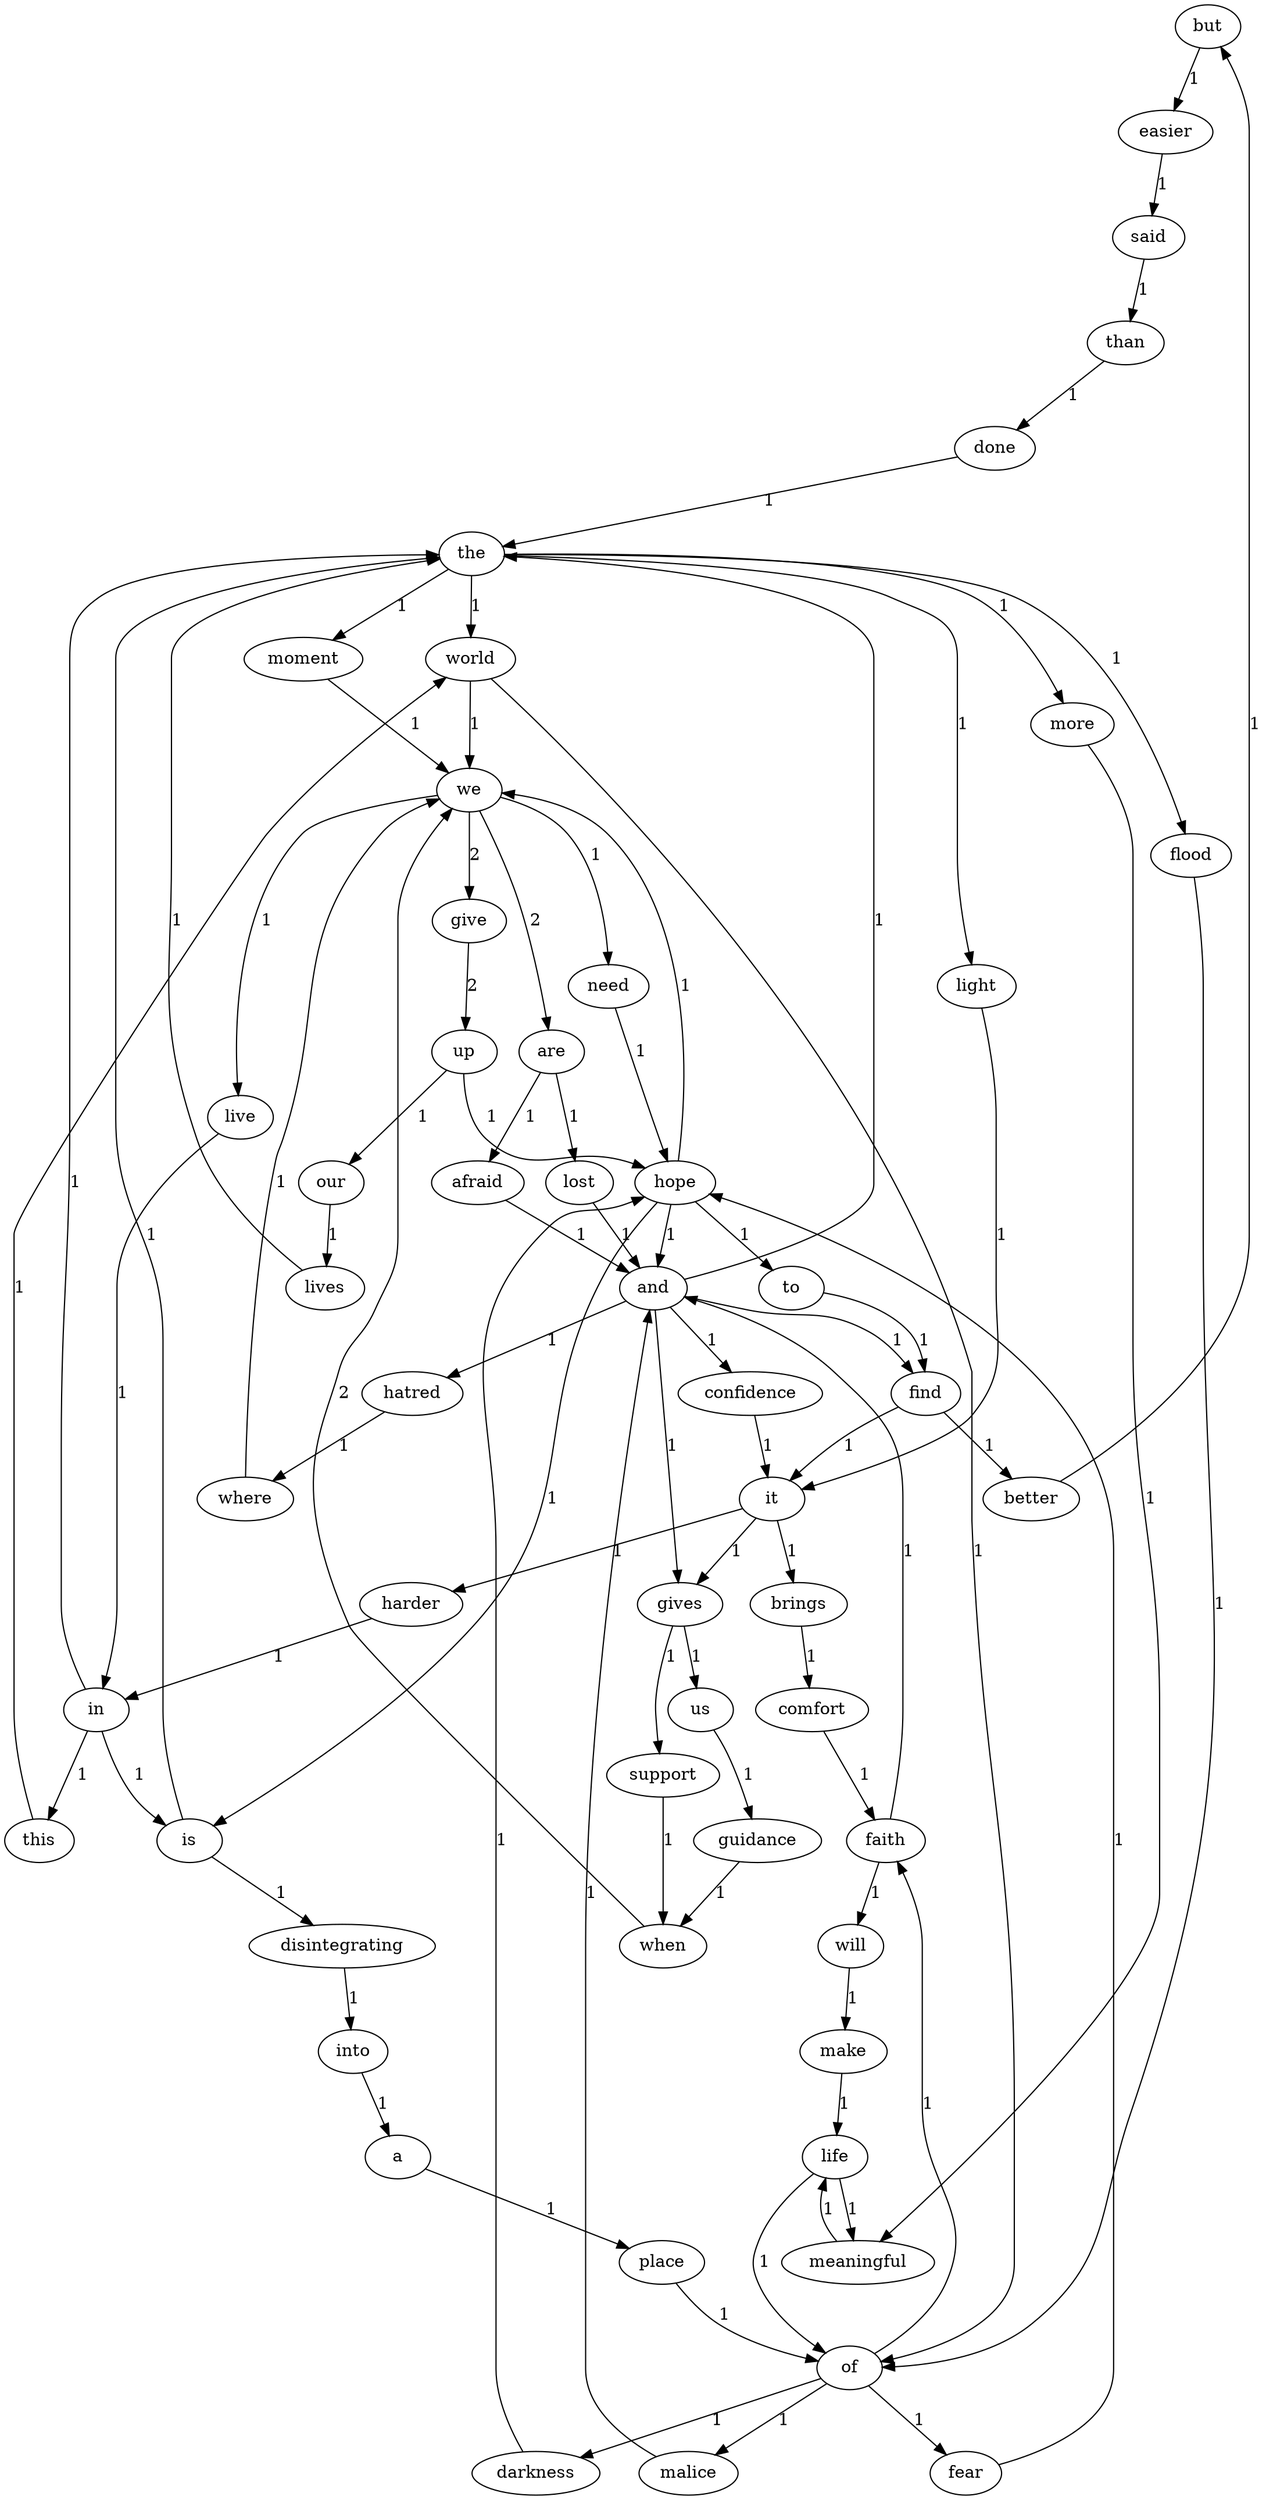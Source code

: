 digraph G {
    but -> easier [label="1"];    hope -> and [label="1"];    hope -> is [label="1"];    hope -> to [label="1"];    hope -> we [label="1"];    when -> we [label="2"];    meaningful -> life [label="1"];    brings -> comfort [label="1"];    hatred -> where [label="1"];    lost -> and [label="1"];    find -> better [label="1"];    find -> it [label="1"];    than -> done [label="1"];    up -> hope [label="1"];    up -> our [label="1"];    darkness -> hope [label="1"];    us -> guidance [label="1"];    fear -> hope [label="1"];    give -> up [label="2"];    lives -> the [label="1"];    in -> the [label="1"];    in -> this [label="1"];    in -> is [label="1"];    need -> hope [label="1"];    this -> world [label="1"];    is -> the [label="1"];    is -> disintegrating [label="1"];    it -> brings [label="1"];    it -> harder [label="1"];    it -> gives [label="1"];    done -> the [label="1"];    flood -> of [label="1"];    light -> it [label="1"];    malice -> and [label="1"];    support -> when [label="1"];    faith -> will [label="1"];    faith -> and [label="1"];    our -> lives [label="1"];    we -> give [label="2"];    we -> are [label="2"];    we -> need [label="1"];    we -> live [label="1"];    life -> of [label="1"];    life -> meaningful [label="1"];    moment -> we [label="1"];    into -> a [label="1"];    world -> of [label="1"];    world -> we [label="1"];    are -> lost [label="1"];    are -> afraid [label="1"];    and -> the [label="1"];    and -> hatred [label="1"];    and -> find [label="1"];    and -> confidence [label="1"];    and -> gives [label="1"];    of -> faith [label="1"];    of -> malice [label="1"];    of -> darkness [label="1"];    of -> fear [label="1"];    where -> we [label="1"];    place -> of [label="1"];    harder -> in [label="1"];    said -> than [label="1"];    make -> life [label="1"];    gives -> support [label="1"];    gives -> us [label="1"];    live -> in [label="1"];    a -> place [label="1"];    will -> make [label="1"];    more -> meaningful [label="1"];    confidence -> it [label="1"];    comfort -> faith [label="1"];    the -> world [label="1"];    the -> light [label="1"];    the -> more [label="1"];    the -> flood [label="1"];    the -> moment [label="1"];    better -> but [label="1"];    guidance -> when [label="1"];    afraid -> and [label="1"];    easier -> said [label="1"];    disintegrating -> into [label="1"];    to -> find [label="1"];}
